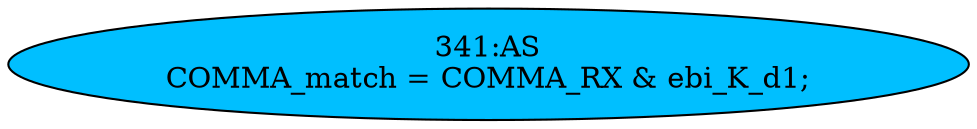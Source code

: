 strict digraph "" {
	node [label="\N"];
	"341:AS"	 [ast="<pyverilog.vparser.ast.Assign object at 0x7f273e61be90>",
		def_var="['COMMA_match']",
		fillcolor=deepskyblue,
		label="341:AS
COMMA_match = COMMA_RX & ebi_K_d1;",
		statements="[]",
		style=filled,
		typ=Assign,
		use_var="['COMMA_RX', 'ebi_K_d1']"];
}

